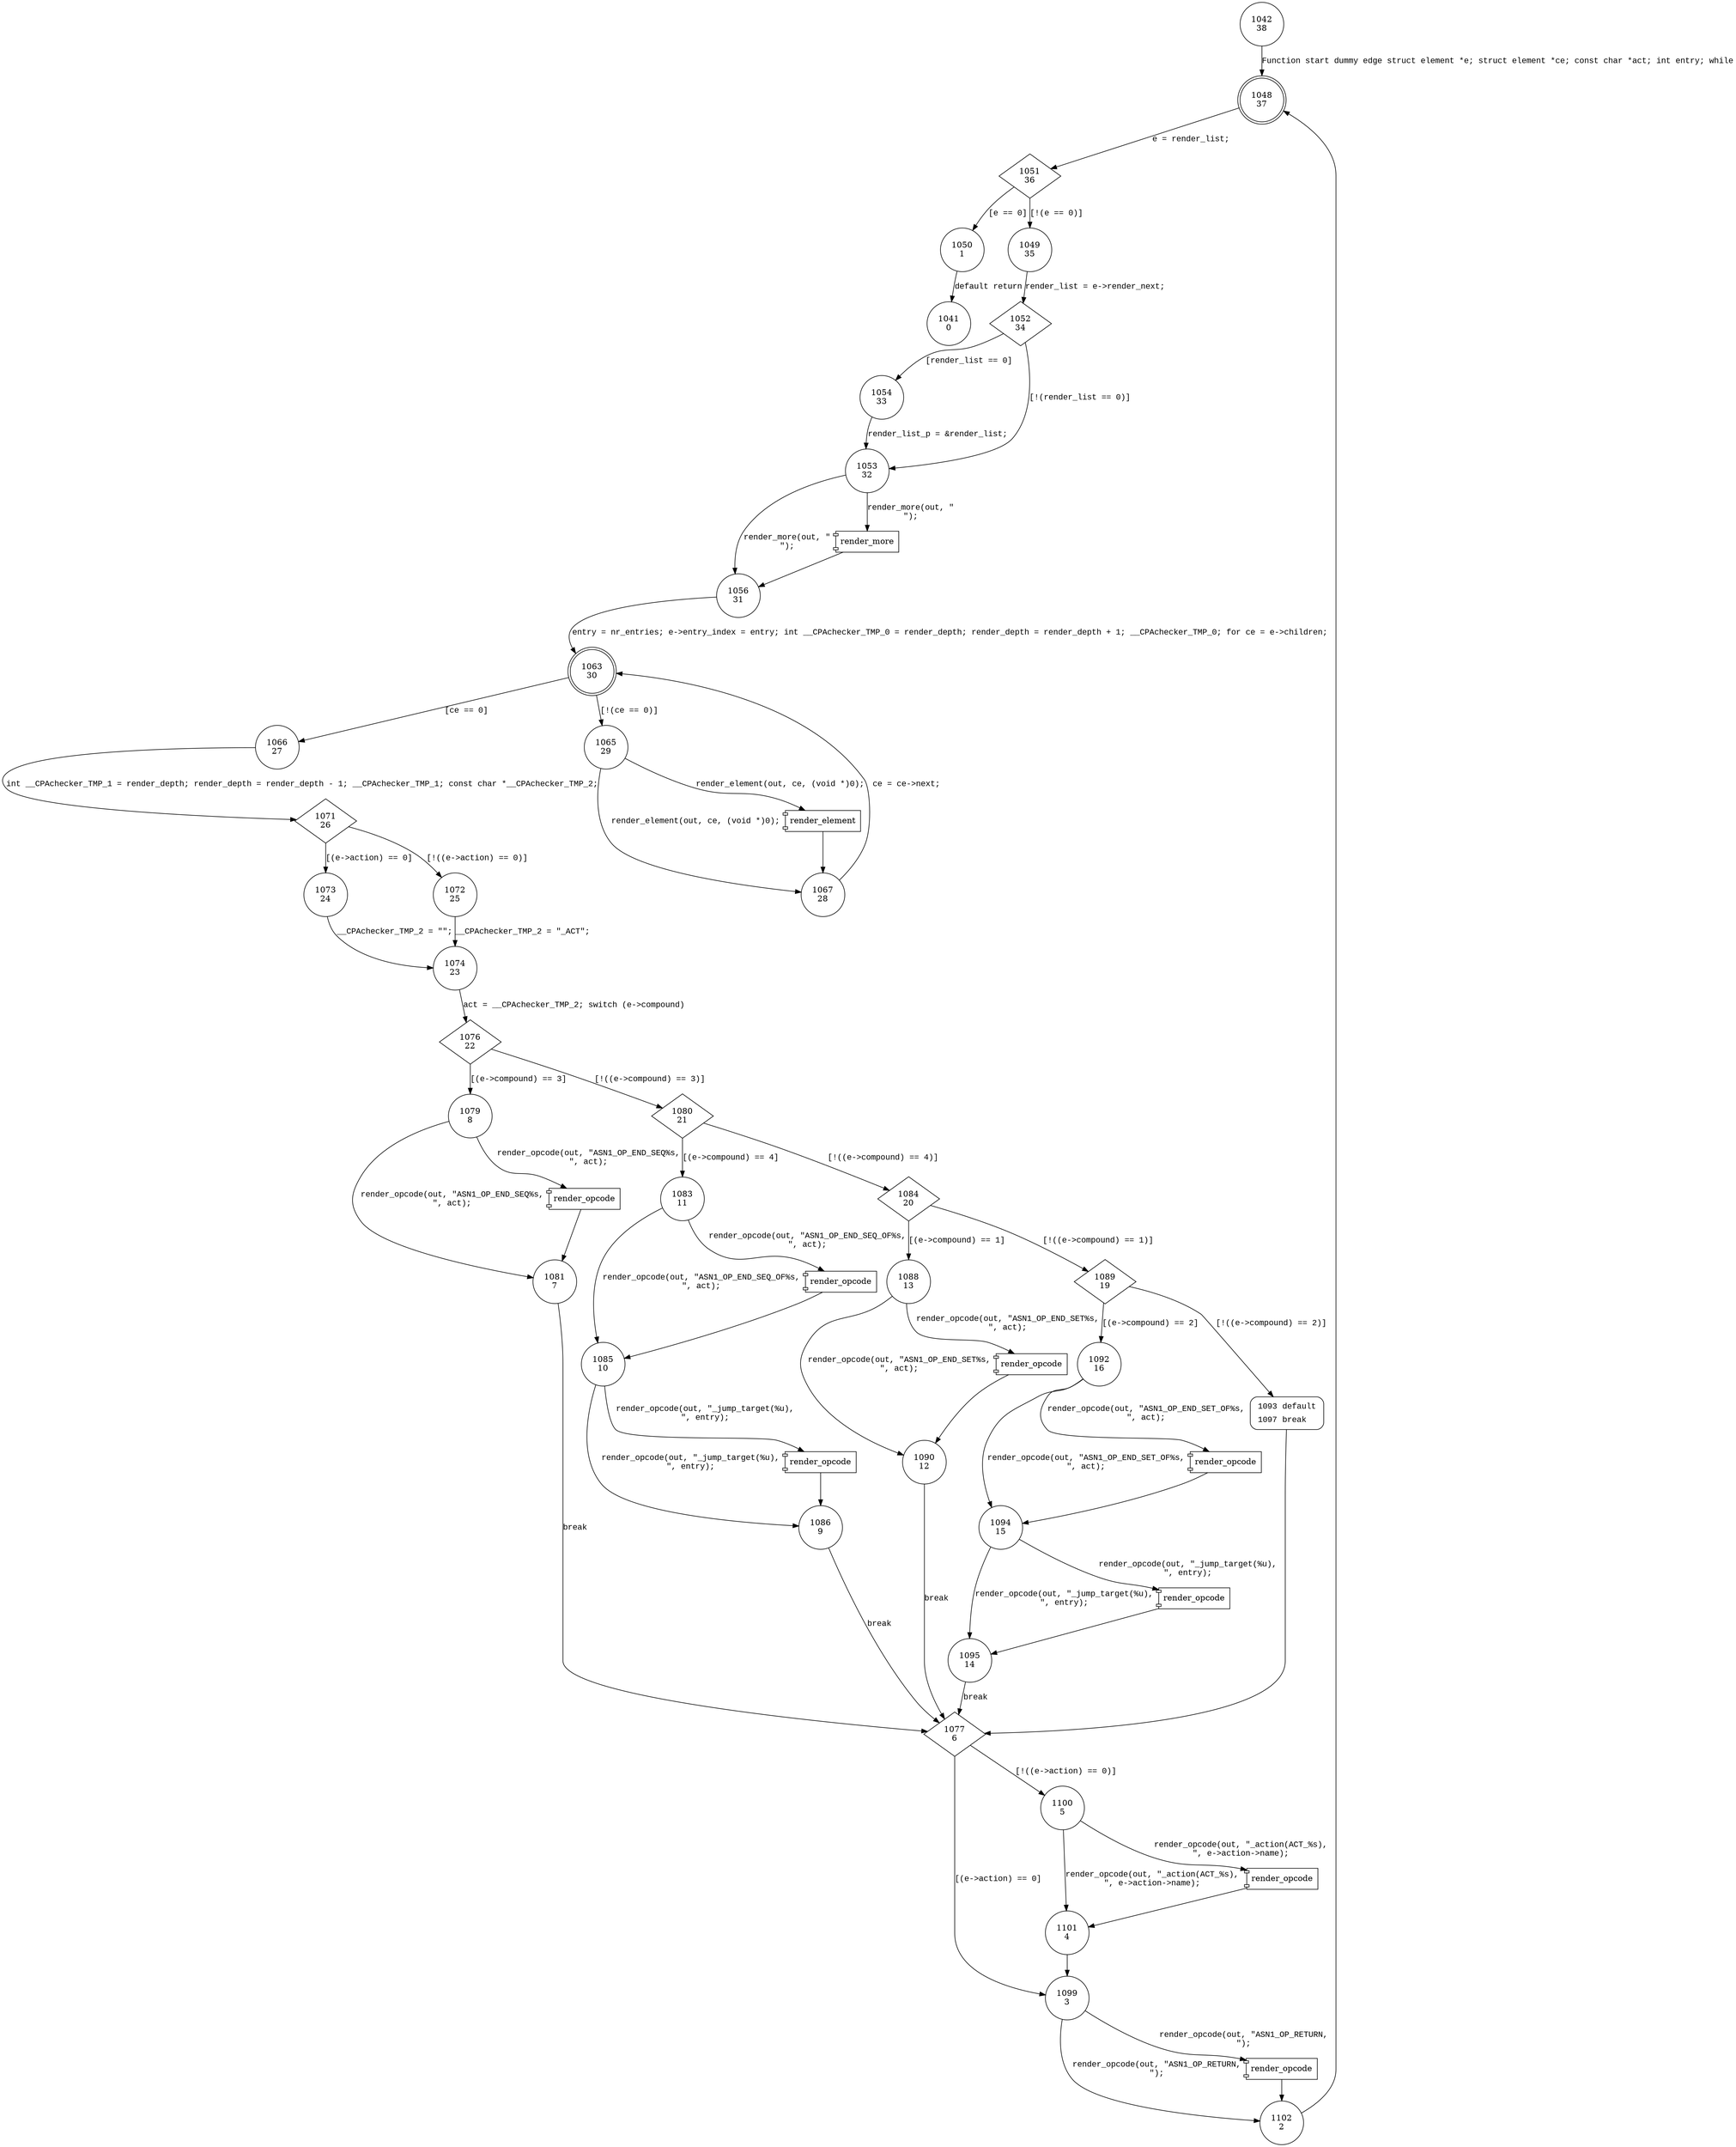 digraph render_out_of_line_list {
1042 [shape="circle" label="1042\n38"]
1048 [shape="doublecircle" label="1048\n37"]
1051 [shape="diamond" label="1051\n36"]
1050 [shape="circle" label="1050\n1"]
1049 [shape="circle" label="1049\n35"]
1052 [shape="diamond" label="1052\n34"]
1054 [shape="circle" label="1054\n33"]
1053 [shape="circle" label="1053\n32"]
1056 [shape="circle" label="1056\n31"]
1063 [shape="doublecircle" label="1063\n30"]
1066 [shape="circle" label="1066\n27"]
1065 [shape="circle" label="1065\n29"]
1067 [shape="circle" label="1067\n28"]
1071 [shape="diamond" label="1071\n26"]
1073 [shape="circle" label="1073\n24"]
1072 [shape="circle" label="1072\n25"]
1074 [shape="circle" label="1074\n23"]
1076 [shape="diamond" label="1076\n22"]
1079 [shape="circle" label="1079\n8"]
1080 [shape="diamond" label="1080\n21"]
1083 [shape="circle" label="1083\n11"]
1084 [shape="diamond" label="1084\n20"]
1088 [shape="circle" label="1088\n13"]
1089 [shape="diamond" label="1089\n19"]
1092 [shape="circle" label="1092\n16"]
1093 [shape="circle" label="1093\n18"]
1077 [shape="diamond" label="1077\n6"]
1099 [shape="circle" label="1099\n3"]
1100 [shape="circle" label="1100\n5"]
1101 [shape="circle" label="1101\n4"]
1102 [shape="circle" label="1102\n2"]
1094 [shape="circle" label="1094\n15"]
1095 [shape="circle" label="1095\n14"]
1090 [shape="circle" label="1090\n12"]
1085 [shape="circle" label="1085\n10"]
1086 [shape="circle" label="1086\n9"]
1081 [shape="circle" label="1081\n7"]
1041 [shape="circle" label="1041\n0"]
1093 [style="filled,bold" penwidth="1" fillcolor="white" fontname="Courier New" shape="Mrecord" label=<<table border="0" cellborder="0" cellpadding="3" bgcolor="white"><tr><td align="right">1093</td><td align="left">default</td></tr><tr><td align="right">1097</td><td align="left">break</td></tr></table>>]
1093 -> 1077[label=""]
1042 -> 1048 [label="Function start dummy edge struct element *e; struct element *ce; const char *act; int entry; while" fontname="Courier New"]
1048 -> 1051 [label="e = render_list;" fontname="Courier New"]
1051 -> 1050 [label="[e == 0]" fontname="Courier New"]
1051 -> 1049 [label="[!(e == 0)]" fontname="Courier New"]
1052 -> 1054 [label="[render_list == 0]" fontname="Courier New"]
1052 -> 1053 [label="[!(render_list == 0)]" fontname="Courier New"]
100048 [shape="component" label="render_more"]
1053 -> 100048 [label="render_more(out, \"\n\");" fontname="Courier New"]
100048 -> 1056 [label="" fontname="Courier New"]
1053 -> 1056 [label="render_more(out, \"\n\");" fontname="Courier New"]
1056 -> 1063 [label="entry = nr_entries; e->entry_index = entry; int __CPAchecker_TMP_0 = render_depth; render_depth = render_depth + 1; __CPAchecker_TMP_0; for ce = e->children;" fontname="Courier New"]
1063 -> 1066 [label="[ce == 0]" fontname="Courier New"]
1063 -> 1065 [label="[!(ce == 0)]" fontname="Courier New"]
100049 [shape="component" label="render_element"]
1065 -> 100049 [label="render_element(out, ce, (void *)0);" fontname="Courier New"]
100049 -> 1067 [label="" fontname="Courier New"]
1065 -> 1067 [label="render_element(out, ce, (void *)0);" fontname="Courier New"]
1067 -> 1063 [label=" ce = ce->next;" fontname="Courier New"]
1071 -> 1073 [label="[(e->action) == 0]" fontname="Courier New"]
1071 -> 1072 [label="[!((e->action) == 0)]" fontname="Courier New"]
1074 -> 1076 [label="act = __CPAchecker_TMP_2; switch (e->compound)" fontname="Courier New"]
1076 -> 1079 [label="[(e->compound) == 3]" fontname="Courier New"]
1076 -> 1080 [label="[!((e->compound) == 3)]" fontname="Courier New"]
1080 -> 1083 [label="[(e->compound) == 4]" fontname="Courier New"]
1080 -> 1084 [label="[!((e->compound) == 4)]" fontname="Courier New"]
1084 -> 1088 [label="[(e->compound) == 1]" fontname="Courier New"]
1084 -> 1089 [label="[!((e->compound) == 1)]" fontname="Courier New"]
1089 -> 1092 [label="[(e->compound) == 2]" fontname="Courier New"]
1089 -> 1093 [label="[!((e->compound) == 2)]" fontname="Courier New"]
1077 -> 1099 [label="[(e->action) == 0]" fontname="Courier New"]
1077 -> 1100 [label="[!((e->action) == 0)]" fontname="Courier New"]
100050 [shape="component" label="render_opcode"]
1100 -> 100050 [label="render_opcode(out, \"_action(ACT_%s),\n\", e->action->name);" fontname="Courier New"]
100050 -> 1101 [label="" fontname="Courier New"]
1100 -> 1101 [label="render_opcode(out, \"_action(ACT_%s),\n\", e->action->name);" fontname="Courier New"]
1101 -> 1099 [label="" fontname="Courier New"]
100051 [shape="component" label="render_opcode"]
1099 -> 100051 [label="render_opcode(out, \"ASN1_OP_RETURN,\n\");" fontname="Courier New"]
100051 -> 1102 [label="" fontname="Courier New"]
1099 -> 1102 [label="render_opcode(out, \"ASN1_OP_RETURN,\n\");" fontname="Courier New"]
1102 -> 1048 [label="" fontname="Courier New"]
100052 [shape="component" label="render_opcode"]
1092 -> 100052 [label="render_opcode(out, \"ASN1_OP_END_SET_OF%s,\n\", act);" fontname="Courier New"]
100052 -> 1094 [label="" fontname="Courier New"]
1092 -> 1094 [label="render_opcode(out, \"ASN1_OP_END_SET_OF%s,\n\", act);" fontname="Courier New"]
100053 [shape="component" label="render_opcode"]
1094 -> 100053 [label="render_opcode(out, \"_jump_target(%u),\n\", entry);" fontname="Courier New"]
100053 -> 1095 [label="" fontname="Courier New"]
1094 -> 1095 [label="render_opcode(out, \"_jump_target(%u),\n\", entry);" fontname="Courier New"]
1095 -> 1077 [label="break" fontname="Courier New"]
100054 [shape="component" label="render_opcode"]
1088 -> 100054 [label="render_opcode(out, \"ASN1_OP_END_SET%s,\n\", act);" fontname="Courier New"]
100054 -> 1090 [label="" fontname="Courier New"]
1088 -> 1090 [label="render_opcode(out, \"ASN1_OP_END_SET%s,\n\", act);" fontname="Courier New"]
1090 -> 1077 [label="break" fontname="Courier New"]
100055 [shape="component" label="render_opcode"]
1083 -> 100055 [label="render_opcode(out, \"ASN1_OP_END_SEQ_OF%s,\n\", act);" fontname="Courier New"]
100055 -> 1085 [label="" fontname="Courier New"]
1083 -> 1085 [label="render_opcode(out, \"ASN1_OP_END_SEQ_OF%s,\n\", act);" fontname="Courier New"]
100056 [shape="component" label="render_opcode"]
1085 -> 100056 [label="render_opcode(out, \"_jump_target(%u),\n\", entry);" fontname="Courier New"]
100056 -> 1086 [label="" fontname="Courier New"]
1085 -> 1086 [label="render_opcode(out, \"_jump_target(%u),\n\", entry);" fontname="Courier New"]
1086 -> 1077 [label="break" fontname="Courier New"]
100057 [shape="component" label="render_opcode"]
1079 -> 100057 [label="render_opcode(out, \"ASN1_OP_END_SEQ%s,\n\", act);" fontname="Courier New"]
100057 -> 1081 [label="" fontname="Courier New"]
1079 -> 1081 [label="render_opcode(out, \"ASN1_OP_END_SEQ%s,\n\", act);" fontname="Courier New"]
1081 -> 1077 [label="break" fontname="Courier New"]
1054 -> 1053 [label="render_list_p = &render_list; " fontname="Courier New"]
1049 -> 1052 [label="render_list = e->render_next;" fontname="Courier New"]
1066 -> 1071 [label="int __CPAchecker_TMP_1 = render_depth; render_depth = render_depth - 1; __CPAchecker_TMP_1; const char *__CPAchecker_TMP_2;" fontname="Courier New"]
1072 -> 1074 [label="__CPAchecker_TMP_2 = \"_ACT\";" fontname="Courier New"]
1073 -> 1074 [label="__CPAchecker_TMP_2 = \"\";" fontname="Courier New"]
1050 -> 1041 [label="default return" fontname="Courier New"]
}